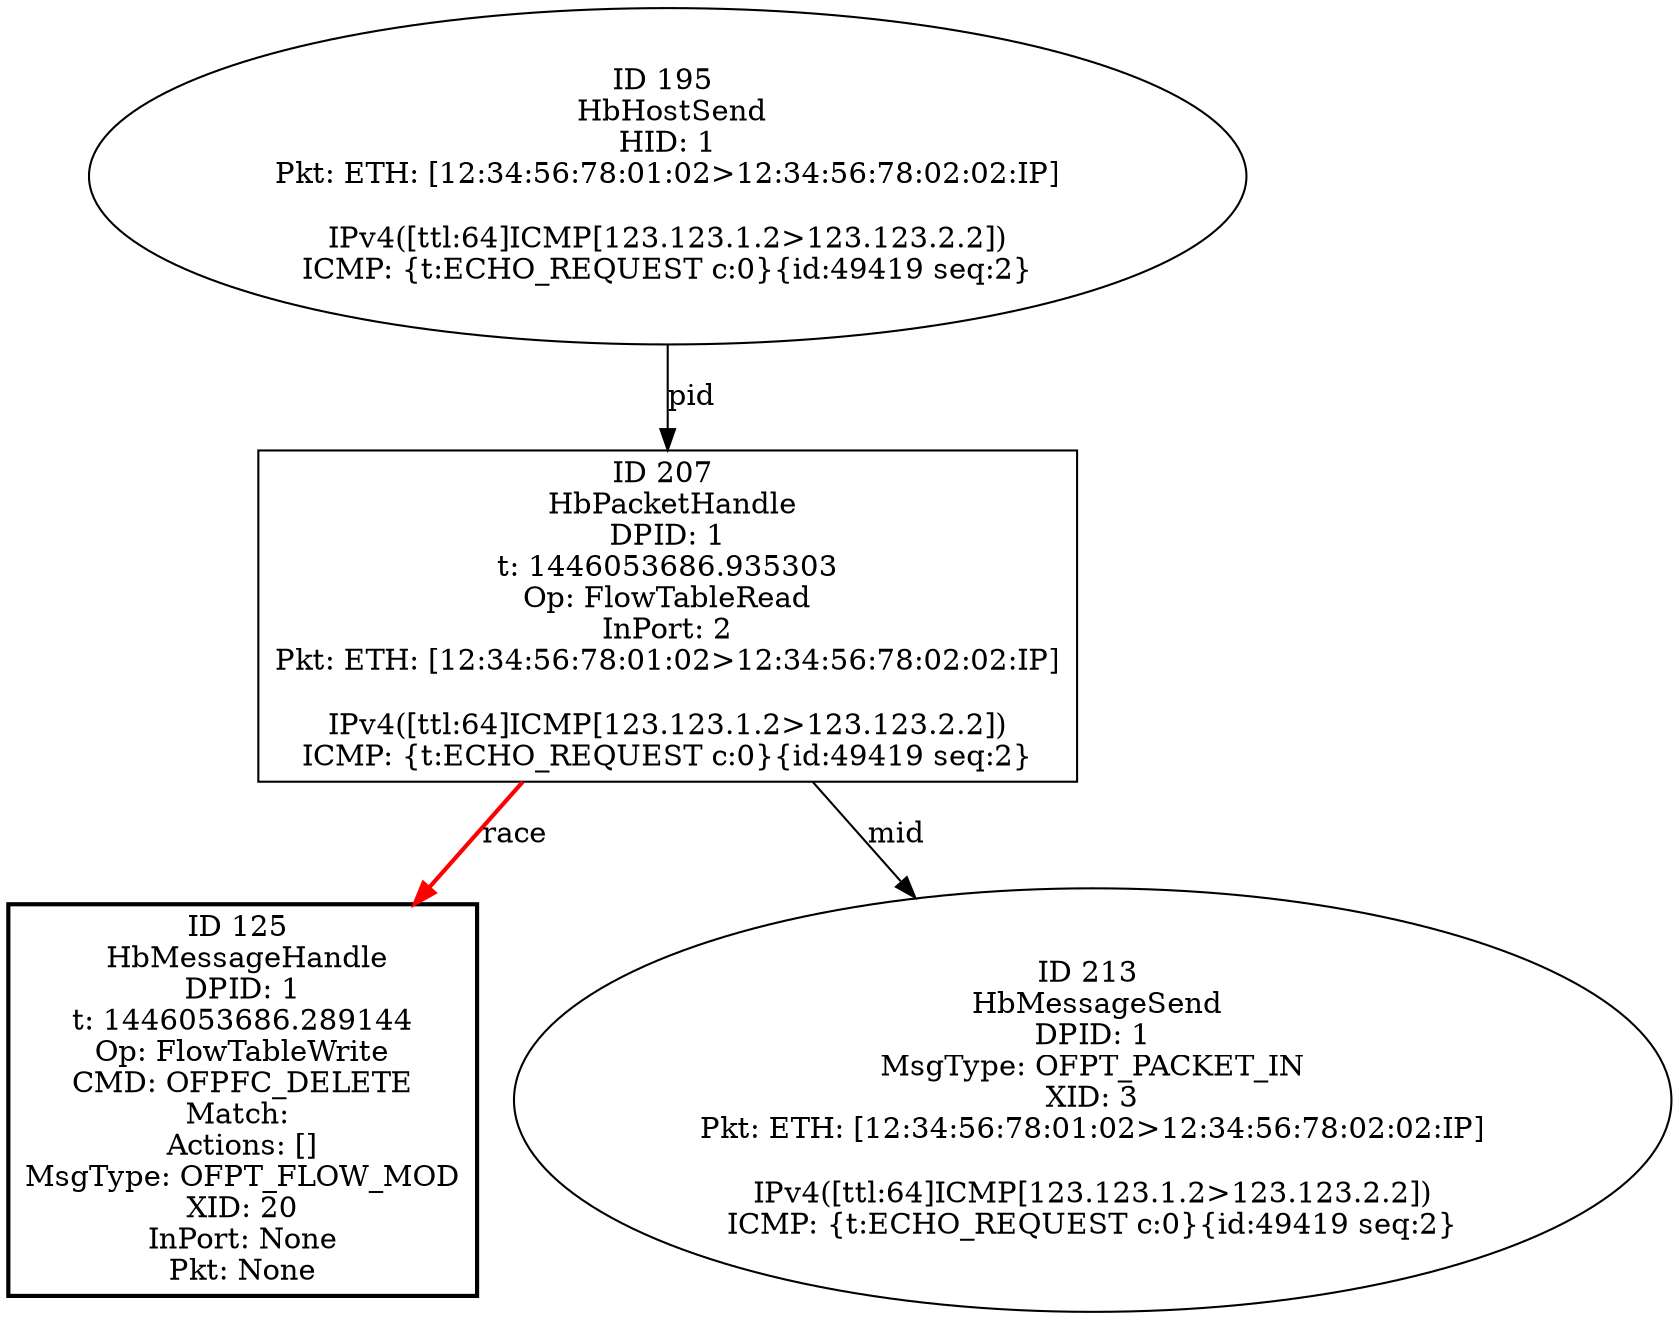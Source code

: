 strict digraph G {
195 [shape=oval, event=<hb_events.HbHostSend object at 0x103a62a10>, label="ID 195 
 HbHostSend
HID: 1
Pkt: ETH: [12:34:56:78:01:02>12:34:56:78:02:02:IP]

IPv4([ttl:64]ICMP[123.123.1.2>123.123.2.2])
ICMP: {t:ECHO_REQUEST c:0}{id:49419 seq:2}"];
125 [shape=box, style=bold, event=<hb_events.HbMessageHandle object at 0x103a47690>, label="ID 125 
 HbMessageHandle
DPID: 1
t: 1446053686.289144
Op: FlowTableWrite
CMD: OFPFC_DELETE
Match: 
Actions: []
MsgType: OFPT_FLOW_MOD
XID: 20
InPort: None
Pkt: None"];
213 [shape=oval, event=<hb_events.HbMessageSend object at 0x103a69ed0>, label="ID 213 
 HbMessageSend
DPID: 1
MsgType: OFPT_PACKET_IN
XID: 3
Pkt: ETH: [12:34:56:78:01:02>12:34:56:78:02:02:IP]

IPv4([ttl:64]ICMP[123.123.1.2>123.123.2.2])
ICMP: {t:ECHO_REQUEST c:0}{id:49419 seq:2}"];
207 [shape=box, event=<hb_events.HbPacketHandle object at 0x103a695d0>, label="ID 207 
 HbPacketHandle
DPID: 1
t: 1446053686.935303
Op: FlowTableRead
InPort: 2
Pkt: ETH: [12:34:56:78:01:02>12:34:56:78:02:02:IP]

IPv4([ttl:64]ICMP[123.123.1.2>123.123.2.2])
ICMP: {t:ECHO_REQUEST c:0}{id:49419 seq:2}"];
195 -> 207  [rel=pid, label=pid];
207 -> 213  [rel=mid, label=mid];
207 -> 125  [harmful=True, color=red, style=bold, rel=race, label=race];
}
